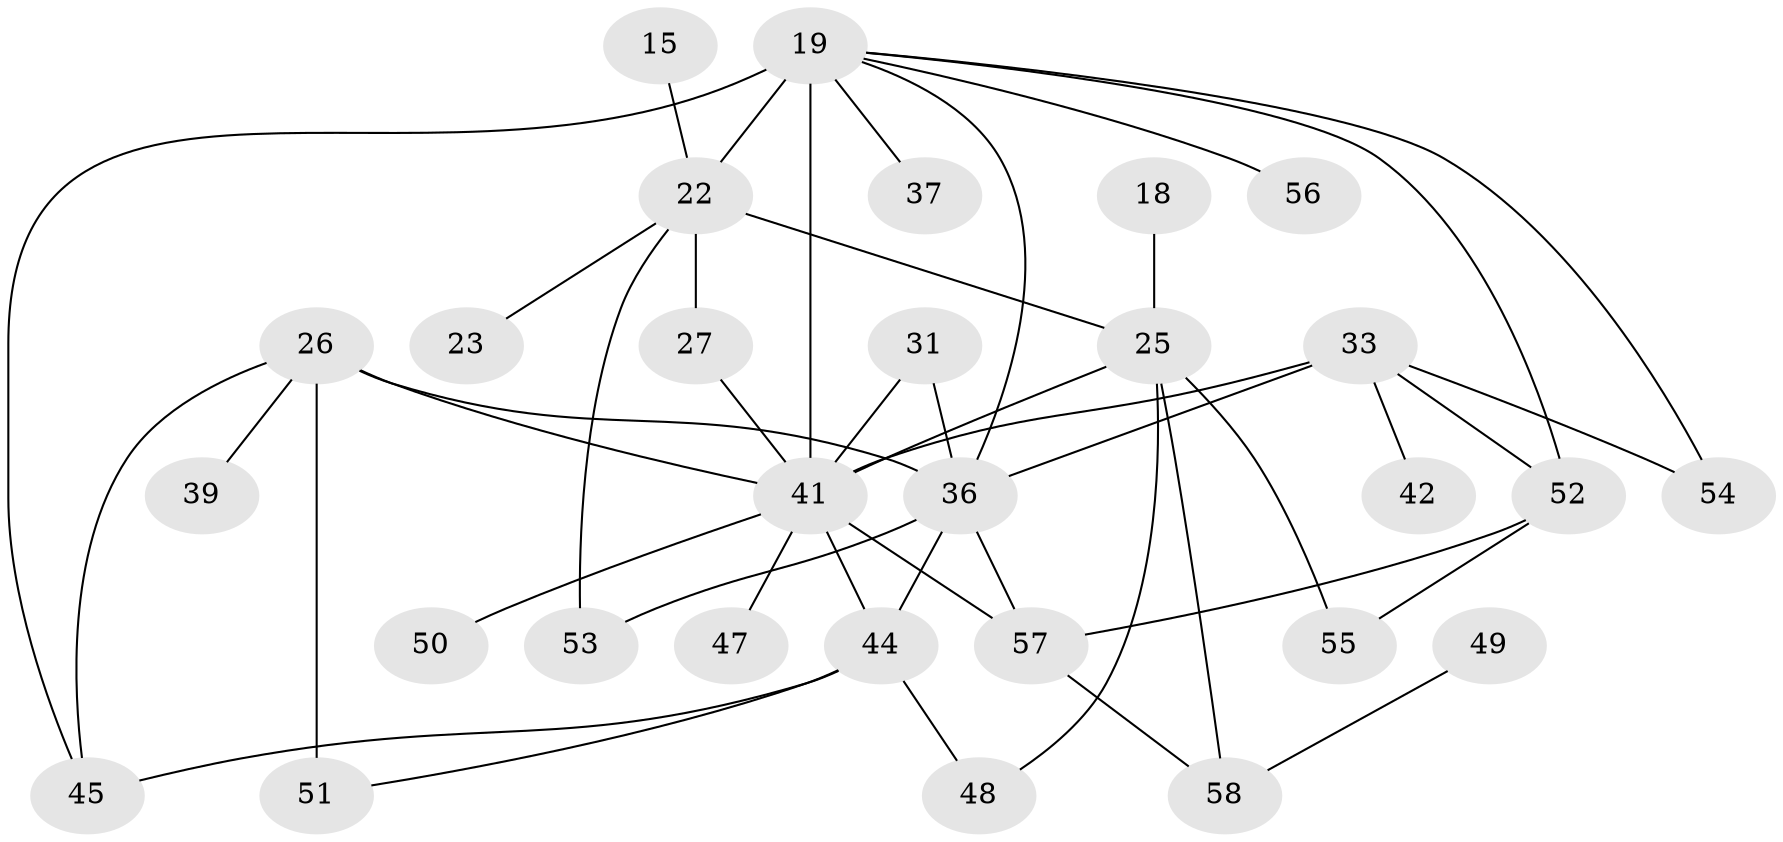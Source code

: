 // original degree distribution, {6: 0.06896551724137931, 4: 0.1724137931034483, 5: 0.08620689655172414, 7: 0.017241379310344827, 3: 0.1896551724137931, 2: 0.20689655172413793, 1: 0.25862068965517243}
// Generated by graph-tools (version 1.1) at 2025/45/03/04/25 21:45:12]
// undirected, 29 vertices, 45 edges
graph export_dot {
graph [start="1"]
  node [color=gray90,style=filled];
  15;
  18;
  19 [super="+4+3"];
  22 [super="+7"];
  23;
  25 [super="+13"];
  26 [super="+1"];
  27 [super="+12"];
  31 [super="+17"];
  33 [super="+24"];
  36 [super="+28+16"];
  37;
  39;
  41 [super="+5+40"];
  42;
  44 [super="+38+34"];
  45;
  47;
  48 [super="+46"];
  49;
  50;
  51 [super="+20"];
  52 [super="+43"];
  53;
  54 [super="+32"];
  55;
  56 [super="+21"];
  57;
  58 [super="+35"];
  15 -- 22;
  18 -- 25;
  19 -- 45;
  19 -- 22 [weight=2];
  19 -- 41 [weight=4];
  19 -- 37;
  19 -- 36;
  19 -- 52;
  19 -- 56;
  19 -- 54;
  22 -- 27;
  22 -- 25 [weight=3];
  22 -- 53;
  22 -- 23;
  25 -- 55;
  25 -- 41;
  25 -- 48;
  25 -- 58;
  26 -- 36 [weight=2];
  26 -- 39;
  26 -- 51 [weight=2];
  26 -- 45;
  26 -- 41 [weight=2];
  27 -- 41;
  31 -- 41;
  31 -- 36;
  33 -- 54;
  33 -- 41 [weight=2];
  33 -- 42;
  33 -- 36;
  33 -- 52;
  36 -- 57;
  36 -- 53;
  36 -- 44;
  41 -- 47;
  41 -- 57;
  41 -- 50;
  41 -- 44;
  44 -- 45;
  44 -- 51;
  44 -- 48;
  49 -- 58;
  52 -- 55;
  52 -- 57;
  57 -- 58;
}
